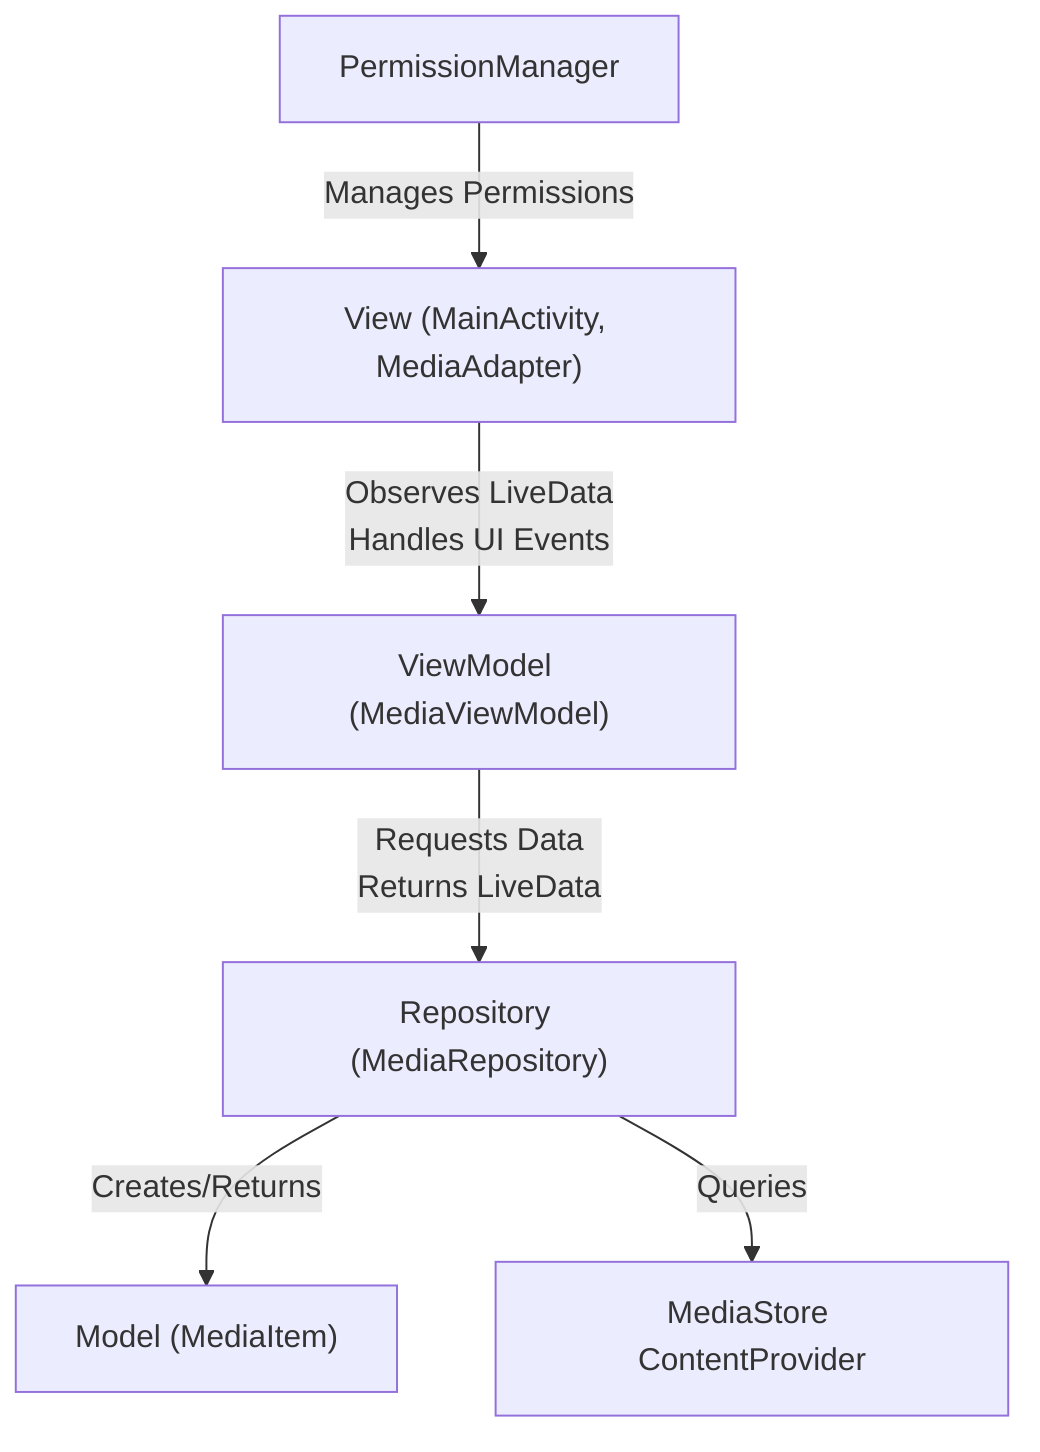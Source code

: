 graph TD;
    A["View (MainActivity, MediaAdapter)"]-->|"Observes LiveData<br>Handles UI Events"|B["ViewModel (MediaViewModel)"]
    B-->|"Requests Data<br>Returns LiveData"|C["Repository (MediaRepository)"]
    C-->|"Creates/Returns"|D["Model (MediaItem)"]
    C-->|"Queries"|E["MediaStore ContentProvider"]
    F["PermissionManager"]-->|"Manages Permissions"|A